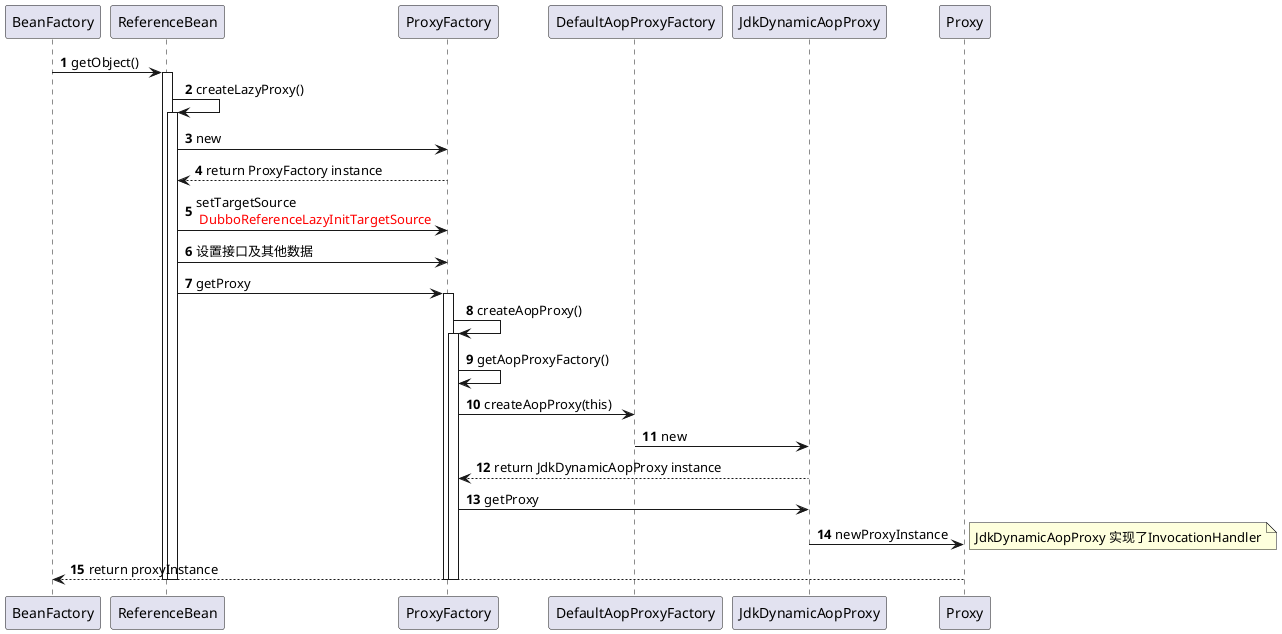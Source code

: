 @startuml
'https://plantuml.com/sequence-diagram

autonumber

BeanFactory -> ReferenceBean ++ : getObject()

ReferenceBean -> ReferenceBean ++ : createLazyProxy()
    ReferenceBean -> ProxyFactory: new
    ProxyFactory --> ReferenceBean: return ProxyFactory instance
    ReferenceBean -> ProxyFactory : setTargetSource \n <color:red>DubboReferenceLazyInitTargetSource
    ReferenceBean -> ProxyFactory : 设置接口及其他数据
        ReferenceBean -> ProxyFactory ++ : getProxy
            ProxyFactory -> ProxyFactory ++ : createAopProxy()
                ProxyFactory -> ProxyFactory  : getAopProxyFactory()
                ProxyFactory -> DefaultAopProxyFactory : createAopProxy(this)
                DefaultAopProxyFactory -> JdkDynamicAopProxy : new
                JdkDynamicAopProxy --> ProxyFactory  : return JdkDynamicAopProxy instance


                ProxyFactory -> JdkDynamicAopProxy : getProxy
                JdkDynamicAopProxy -> Proxy : newProxyInstance
                note right
                JdkDynamicAopProxy 实现了InvocationHandler
                end note

'            Proxy -> ProxyFactory : return proxyInstance
            Proxy --> BeanFactory : return proxyInstance
            deactivate
        deactivate
    deactivate
deactivate



@enduml